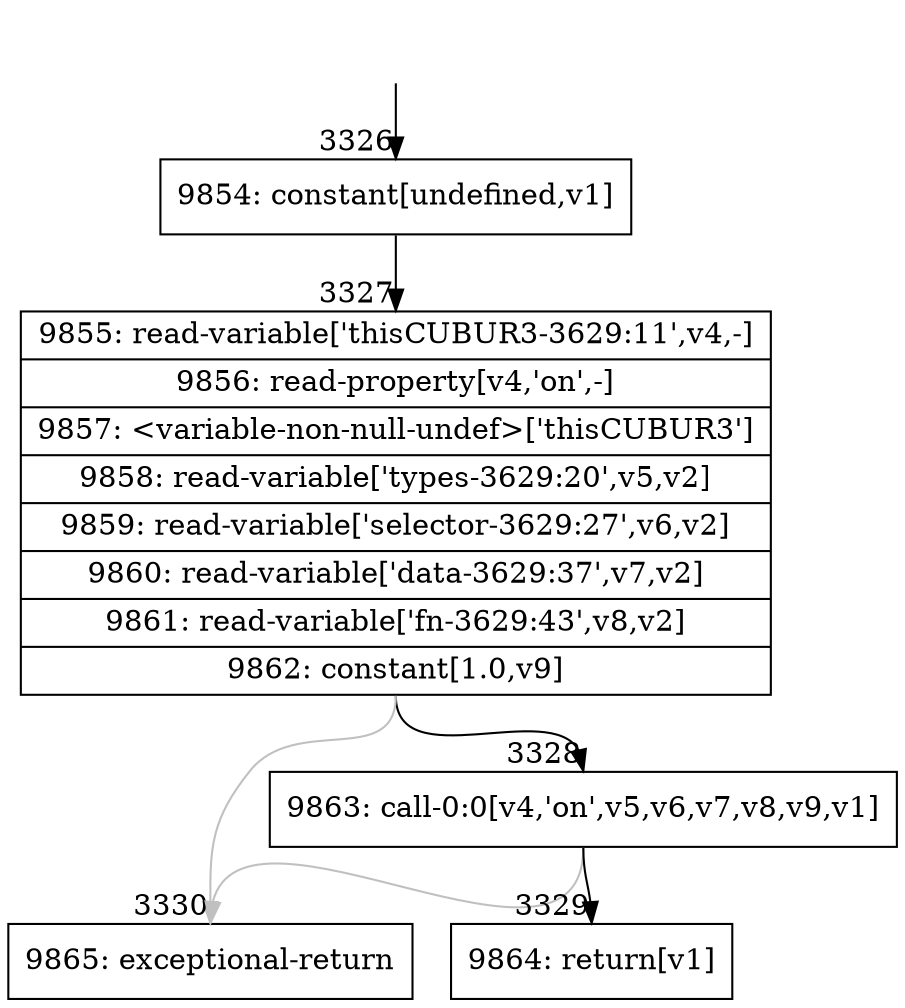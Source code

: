 digraph {
rankdir="TD"
BB_entry212[shape=none,label=""];
BB_entry212 -> BB3326 [tailport=s, headport=n, headlabel="    3326"]
BB3326 [shape=record label="{9854: constant[undefined,v1]}" ] 
BB3326 -> BB3327 [tailport=s, headport=n, headlabel="      3327"]
BB3327 [shape=record label="{9855: read-variable['thisCUBUR3-3629:11',v4,-]|9856: read-property[v4,'on',-]|9857: \<variable-non-null-undef\>['thisCUBUR3']|9858: read-variable['types-3629:20',v5,v2]|9859: read-variable['selector-3629:27',v6,v2]|9860: read-variable['data-3629:37',v7,v2]|9861: read-variable['fn-3629:43',v8,v2]|9862: constant[1.0,v9]}" ] 
BB3327 -> BB3328 [tailport=s, headport=n, headlabel="      3328"]
BB3327 -> BB3330 [tailport=s, headport=n, color=gray, headlabel="      3330"]
BB3328 [shape=record label="{9863: call-0:0[v4,'on',v5,v6,v7,v8,v9,v1]}" ] 
BB3328 -> BB3329 [tailport=s, headport=n, headlabel="      3329"]
BB3328 -> BB3330 [tailport=s, headport=n, color=gray]
BB3329 [shape=record label="{9864: return[v1]}" ] 
BB3330 [shape=record label="{9865: exceptional-return}" ] 
}
